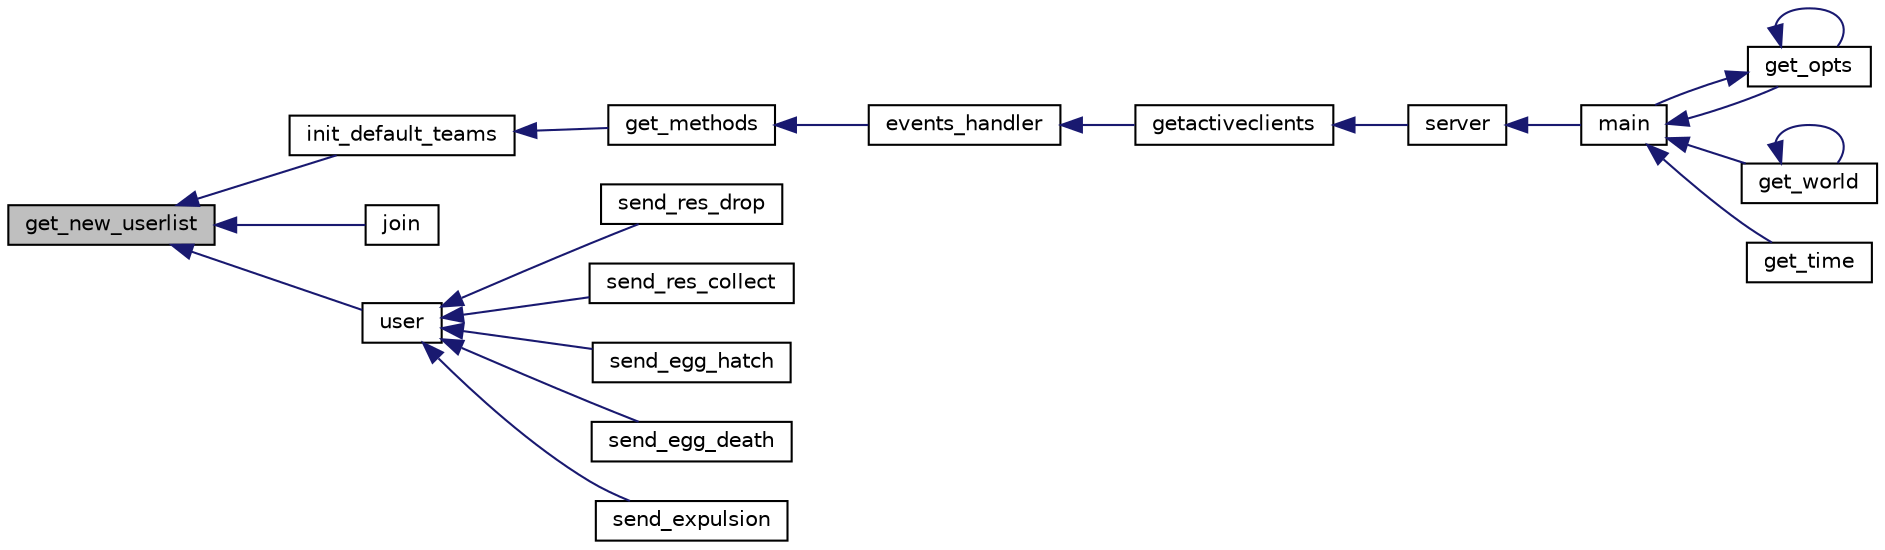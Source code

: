 digraph "get_new_userlist"
{
  edge [fontname="Helvetica",fontsize="10",labelfontname="Helvetica",labelfontsize="10"];
  node [fontname="Helvetica",fontsize="10",shape=record];
  rankdir="LR";
  Node87 [label="get_new_userlist",height=0.2,width=0.4,color="black", fillcolor="grey75", style="filled", fontcolor="black"];
  Node87 -> Node88 [dir="back",color="midnightblue",fontsize="10",style="solid",fontname="Helvetica"];
  Node88 [label="init_default_teams",height=0.2,width=0.4,color="black", fillcolor="white", style="filled",URL="$server_8h.html#a646f87dbabdf8181f4ba0a05e740fbec"];
  Node88 -> Node89 [dir="back",color="midnightblue",fontsize="10",style="solid",fontname="Helvetica"];
  Node89 [label="get_methods",height=0.2,width=0.4,color="black", fillcolor="white", style="filled",URL="$server_8h.html#ac5949d17278df5e1ada98dca25ccd961"];
  Node89 -> Node90 [dir="back",color="midnightblue",fontsize="10",style="solid",fontname="Helvetica"];
  Node90 [label="events_handler",height=0.2,width=0.4,color="black", fillcolor="white", style="filled",URL="$server__main_8c.html#a2670d42dbeb0847c84fde9c005a58ab5"];
  Node90 -> Node91 [dir="back",color="midnightblue",fontsize="10",style="solid",fontname="Helvetica"];
  Node91 [label="getactiveclients",height=0.2,width=0.4,color="black", fillcolor="white", style="filled",URL="$server__main_8c.html#ab4a2d0a680c3d7d7ce499f65c84e4dcd"];
  Node91 -> Node92 [dir="back",color="midnightblue",fontsize="10",style="solid",fontname="Helvetica"];
  Node92 [label="server",height=0.2,width=0.4,color="black", fillcolor="white", style="filled",URL="$server_8h.html#a520962dfbb3f1db337f798e6335d8e32"];
  Node92 -> Node93 [dir="back",color="midnightblue",fontsize="10",style="solid",fontname="Helvetica"];
  Node93 [label="main",height=0.2,width=0.4,color="black", fillcolor="white", style="filled",URL="$main_8c.html#a0c99d968a34e803d378692bde2e3f18f"];
  Node93 -> Node94 [dir="back",color="midnightblue",fontsize="10",style="solid",fontname="Helvetica"];
  Node94 [label="get_opts",height=0.2,width=0.4,color="black", fillcolor="white", style="filled",URL="$server_8h.html#a30e2e72e7d0d5f691caedcc1c3ea11b5"];
  Node94 -> Node94 [dir="back",color="midnightblue",fontsize="10",style="solid",fontname="Helvetica"];
  Node94 -> Node93 [dir="back",color="midnightblue",fontsize="10",style="solid",fontname="Helvetica"];
  Node93 -> Node95 [dir="back",color="midnightblue",fontsize="10",style="solid",fontname="Helvetica"];
  Node95 [label="get_world",height=0.2,width=0.4,color="black", fillcolor="white", style="filled",URL="$server_8h.html#a45a079803a87adc3a172025e7eded81d"];
  Node95 -> Node95 [dir="back",color="midnightblue",fontsize="10",style="solid",fontname="Helvetica"];
  Node93 -> Node96 [dir="back",color="midnightblue",fontsize="10",style="solid",fontname="Helvetica"];
  Node96 [label="get_time",height=0.2,width=0.4,color="black", fillcolor="white", style="filled",URL="$time__handlers_8c.html#a62269bdc0bb4875a8560b11b7b5ffcab"];
  Node87 -> Node97 [dir="back",color="midnightblue",fontsize="10",style="solid",fontname="Helvetica"];
  Node97 [label="join",height=0.2,width=0.4,color="black", fillcolor="white", style="filled",URL="$server_8h.html#a4477b4240ca31860ac231bee92c92c63"];
  Node87 -> Node98 [dir="back",color="midnightblue",fontsize="10",style="solid",fontname="Helvetica"];
  Node98 [label="user",height=0.2,width=0.4,color="black", fillcolor="white", style="filled",URL="$server_8h.html#ad327eb7104560eb158c432ff391b5591"];
  Node98 -> Node99 [dir="back",color="midnightblue",fontsize="10",style="solid",fontname="Helvetica"];
  Node99 [label="send_res_drop",height=0.2,width=0.4,color="black", fillcolor="white", style="filled",URL="$cmd__fcts_8h.html#ae0d4f64c616f6a68e648350b632e1ab6"];
  Node98 -> Node100 [dir="back",color="midnightblue",fontsize="10",style="solid",fontname="Helvetica"];
  Node100 [label="send_res_collect",height=0.2,width=0.4,color="black", fillcolor="white", style="filled",URL="$cmd__fcts_8h.html#a367c7fb840a45d9f90cafd8fa3785f15"];
  Node98 -> Node101 [dir="back",color="midnightblue",fontsize="10",style="solid",fontname="Helvetica"];
  Node101 [label="send_egg_hatch",height=0.2,width=0.4,color="black", fillcolor="white", style="filled",URL="$cmd__fcts_8h.html#a8cb98edb1e27260238810bffec84a43e"];
  Node98 -> Node102 [dir="back",color="midnightblue",fontsize="10",style="solid",fontname="Helvetica"];
  Node102 [label="send_egg_death",height=0.2,width=0.4,color="black", fillcolor="white", style="filled",URL="$cmd__fcts_8h.html#a1d8253c7ee78f7acf111962489051c28"];
  Node98 -> Node103 [dir="back",color="midnightblue",fontsize="10",style="solid",fontname="Helvetica"];
  Node103 [label="send_expulsion",height=0.2,width=0.4,color="black", fillcolor="white", style="filled",URL="$cmd__fcts_8h.html#a3835dbf2a480c07b38561e569da92de9"];
}
